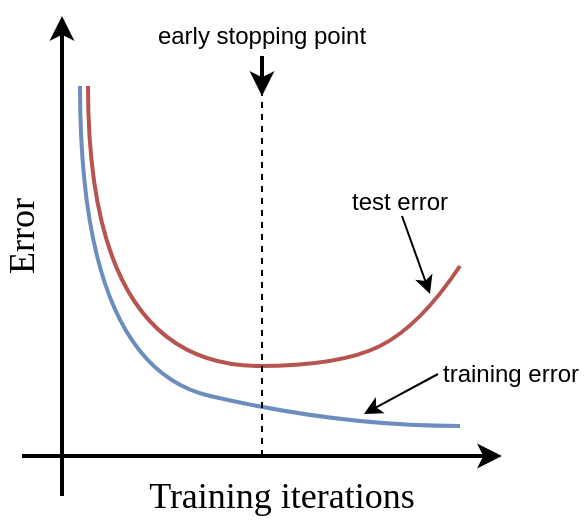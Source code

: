 <mxfile version="13.3.1" type="device"><diagram id="ttmiYlwxQd3KsUxNn-aM" name="Page-1"><mxGraphModel dx="981" dy="528" grid="1" gridSize="10" guides="1" tooltips="1" connect="1" arrows="1" fold="1" page="1" pageScale="1" pageWidth="827" pageHeight="1169" math="0" shadow="0"><root><mxCell id="0"/><mxCell id="1" parent="0"/><mxCell id="w2CtlG2T4uRhlUDZmzhm-1" value="" style="endArrow=classic;html=1;strokeWidth=2;strokeColor=#000000;" edge="1" parent="1"><mxGeometry width="50" height="50" relative="1" as="geometry"><mxPoint x="280" y="460" as="sourcePoint"/><mxPoint x="280" y="220" as="targetPoint"/></mxGeometry></mxCell><mxCell id="w2CtlG2T4uRhlUDZmzhm-2" value="" style="endArrow=classic;html=1;strokeWidth=2;strokeColor=#000000;" edge="1" parent="1"><mxGeometry width="50" height="50" relative="1" as="geometry"><mxPoint x="260" y="440" as="sourcePoint"/><mxPoint x="500" y="440" as="targetPoint"/></mxGeometry></mxCell><mxCell id="w2CtlG2T4uRhlUDZmzhm-10" value="&lt;font style=&quot;font-size: 18px&quot; face=&quot;lmodern&quot;&gt;Error&lt;/font&gt;" style="text;html=1;strokeColor=none;fillColor=none;align=center;verticalAlign=middle;whiteSpace=wrap;rounded=0;rotation=-90;" vertex="1" parent="1"><mxGeometry x="150" y="320" width="220" height="20" as="geometry"/></mxCell><mxCell id="w2CtlG2T4uRhlUDZmzhm-11" value="&lt;font style=&quot;font-size: 18px&quot; face=&quot;lmodern&quot;&gt;Training iterations&lt;br&gt;&lt;/font&gt;" style="text;html=1;strokeColor=none;fillColor=none;align=center;verticalAlign=middle;whiteSpace=wrap;rounded=0;" vertex="1" parent="1"><mxGeometry x="280" y="450" width="220" height="20" as="geometry"/></mxCell><mxCell id="w2CtlG2T4uRhlUDZmzhm-15" value="" style="endArrow=none;html=1;shadow=0;strokeColor=#000000;strokeWidth=1;startArrow=classic;startFill=1;" edge="1" parent="1"><mxGeometry width="50" height="50" relative="1" as="geometry"><mxPoint x="431" y="419" as="sourcePoint"/><mxPoint x="468" y="399" as="targetPoint"/></mxGeometry></mxCell><mxCell id="w2CtlG2T4uRhlUDZmzhm-18" value="training error" style="text;html=1;strokeColor=none;fillColor=none;align=center;verticalAlign=middle;whiteSpace=wrap;rounded=0;" vertex="1" parent="1"><mxGeometry x="467" y="389" width="75" height="20" as="geometry"/></mxCell><mxCell id="w2CtlG2T4uRhlUDZmzhm-19" value="" style="endArrow=none;html=1;edgeStyle=orthogonalEdgeStyle;curved=1;strokeWidth=2;fillColor=#f8cecc;strokeColor=#b85450;" edge="1" parent="1"><mxGeometry width="50" height="50" relative="1" as="geometry"><mxPoint x="293" y="255" as="sourcePoint"/><mxPoint x="379" y="395" as="targetPoint"/><Array as="points"><mxPoint x="293" y="395"/></Array></mxGeometry></mxCell><mxCell id="w2CtlG2T4uRhlUDZmzhm-21" value="" style="curved=1;endArrow=none;html=1;endFill=0;strokeWidth=2;fillColor=#f8cecc;strokeColor=#b85450;" edge="1" parent="1"><mxGeometry width="50" height="50" relative="1" as="geometry"><mxPoint x="378" y="395" as="sourcePoint"/><mxPoint x="479" y="345" as="targetPoint"/><Array as="points"><mxPoint x="419" y="395"/><mxPoint x="459" y="375"/></Array></mxGeometry></mxCell><mxCell id="w2CtlG2T4uRhlUDZmzhm-25" value="" style="curved=1;endArrow=none;html=1;endFill=0;strokeWidth=2;fillColor=#dae8fc;strokeColor=#6c8ebf;" edge="1" parent="1"><mxGeometry width="50" height="50" relative="1" as="geometry"><mxPoint x="289" y="255" as="sourcePoint"/><mxPoint x="479" y="425" as="targetPoint"/><Array as="points"><mxPoint x="289" y="395"/><mxPoint x="419" y="425"/></Array></mxGeometry></mxCell><mxCell id="w2CtlG2T4uRhlUDZmzhm-27" value="" style="endArrow=none;dashed=1;html=1;" edge="1" parent="1"><mxGeometry width="50" height="50" relative="1" as="geometry"><mxPoint x="380" y="440" as="sourcePoint"/><mxPoint x="380" y="240" as="targetPoint"/></mxGeometry></mxCell><mxCell id="w2CtlG2T4uRhlUDZmzhm-28" value="" style="endArrow=none;html=1;shadow=0;strokeColor=#000000;strokeWidth=1;startArrow=classic;startFill=1;" edge="1" parent="1"><mxGeometry width="50" height="50" relative="1" as="geometry"><mxPoint x="464" y="359" as="sourcePoint"/><mxPoint x="450" y="320" as="targetPoint"/></mxGeometry></mxCell><mxCell id="w2CtlG2T4uRhlUDZmzhm-34" value="test error" style="text;html=1;strokeColor=none;fillColor=none;align=center;verticalAlign=middle;whiteSpace=wrap;rounded=0;" vertex="1" parent="1"><mxGeometry x="421" y="303" width="56" height="20" as="geometry"/></mxCell><mxCell id="w2CtlG2T4uRhlUDZmzhm-35" value="early stopping point" style="text;html=1;strokeColor=none;fillColor=none;align=center;verticalAlign=middle;whiteSpace=wrap;rounded=0;" vertex="1" parent="1"><mxGeometry x="320" y="220" width="120" height="20" as="geometry"/></mxCell><mxCell id="w2CtlG2T4uRhlUDZmzhm-36" value="" style="endArrow=classic;html=1;strokeWidth=2;exitX=0.5;exitY=1;exitDx=0;exitDy=0;" edge="1" parent="1" source="w2CtlG2T4uRhlUDZmzhm-35"><mxGeometry width="50" height="50" relative="1" as="geometry"><mxPoint x="290" y="340" as="sourcePoint"/><mxPoint x="380" y="260" as="targetPoint"/></mxGeometry></mxCell></root></mxGraphModel></diagram></mxfile>